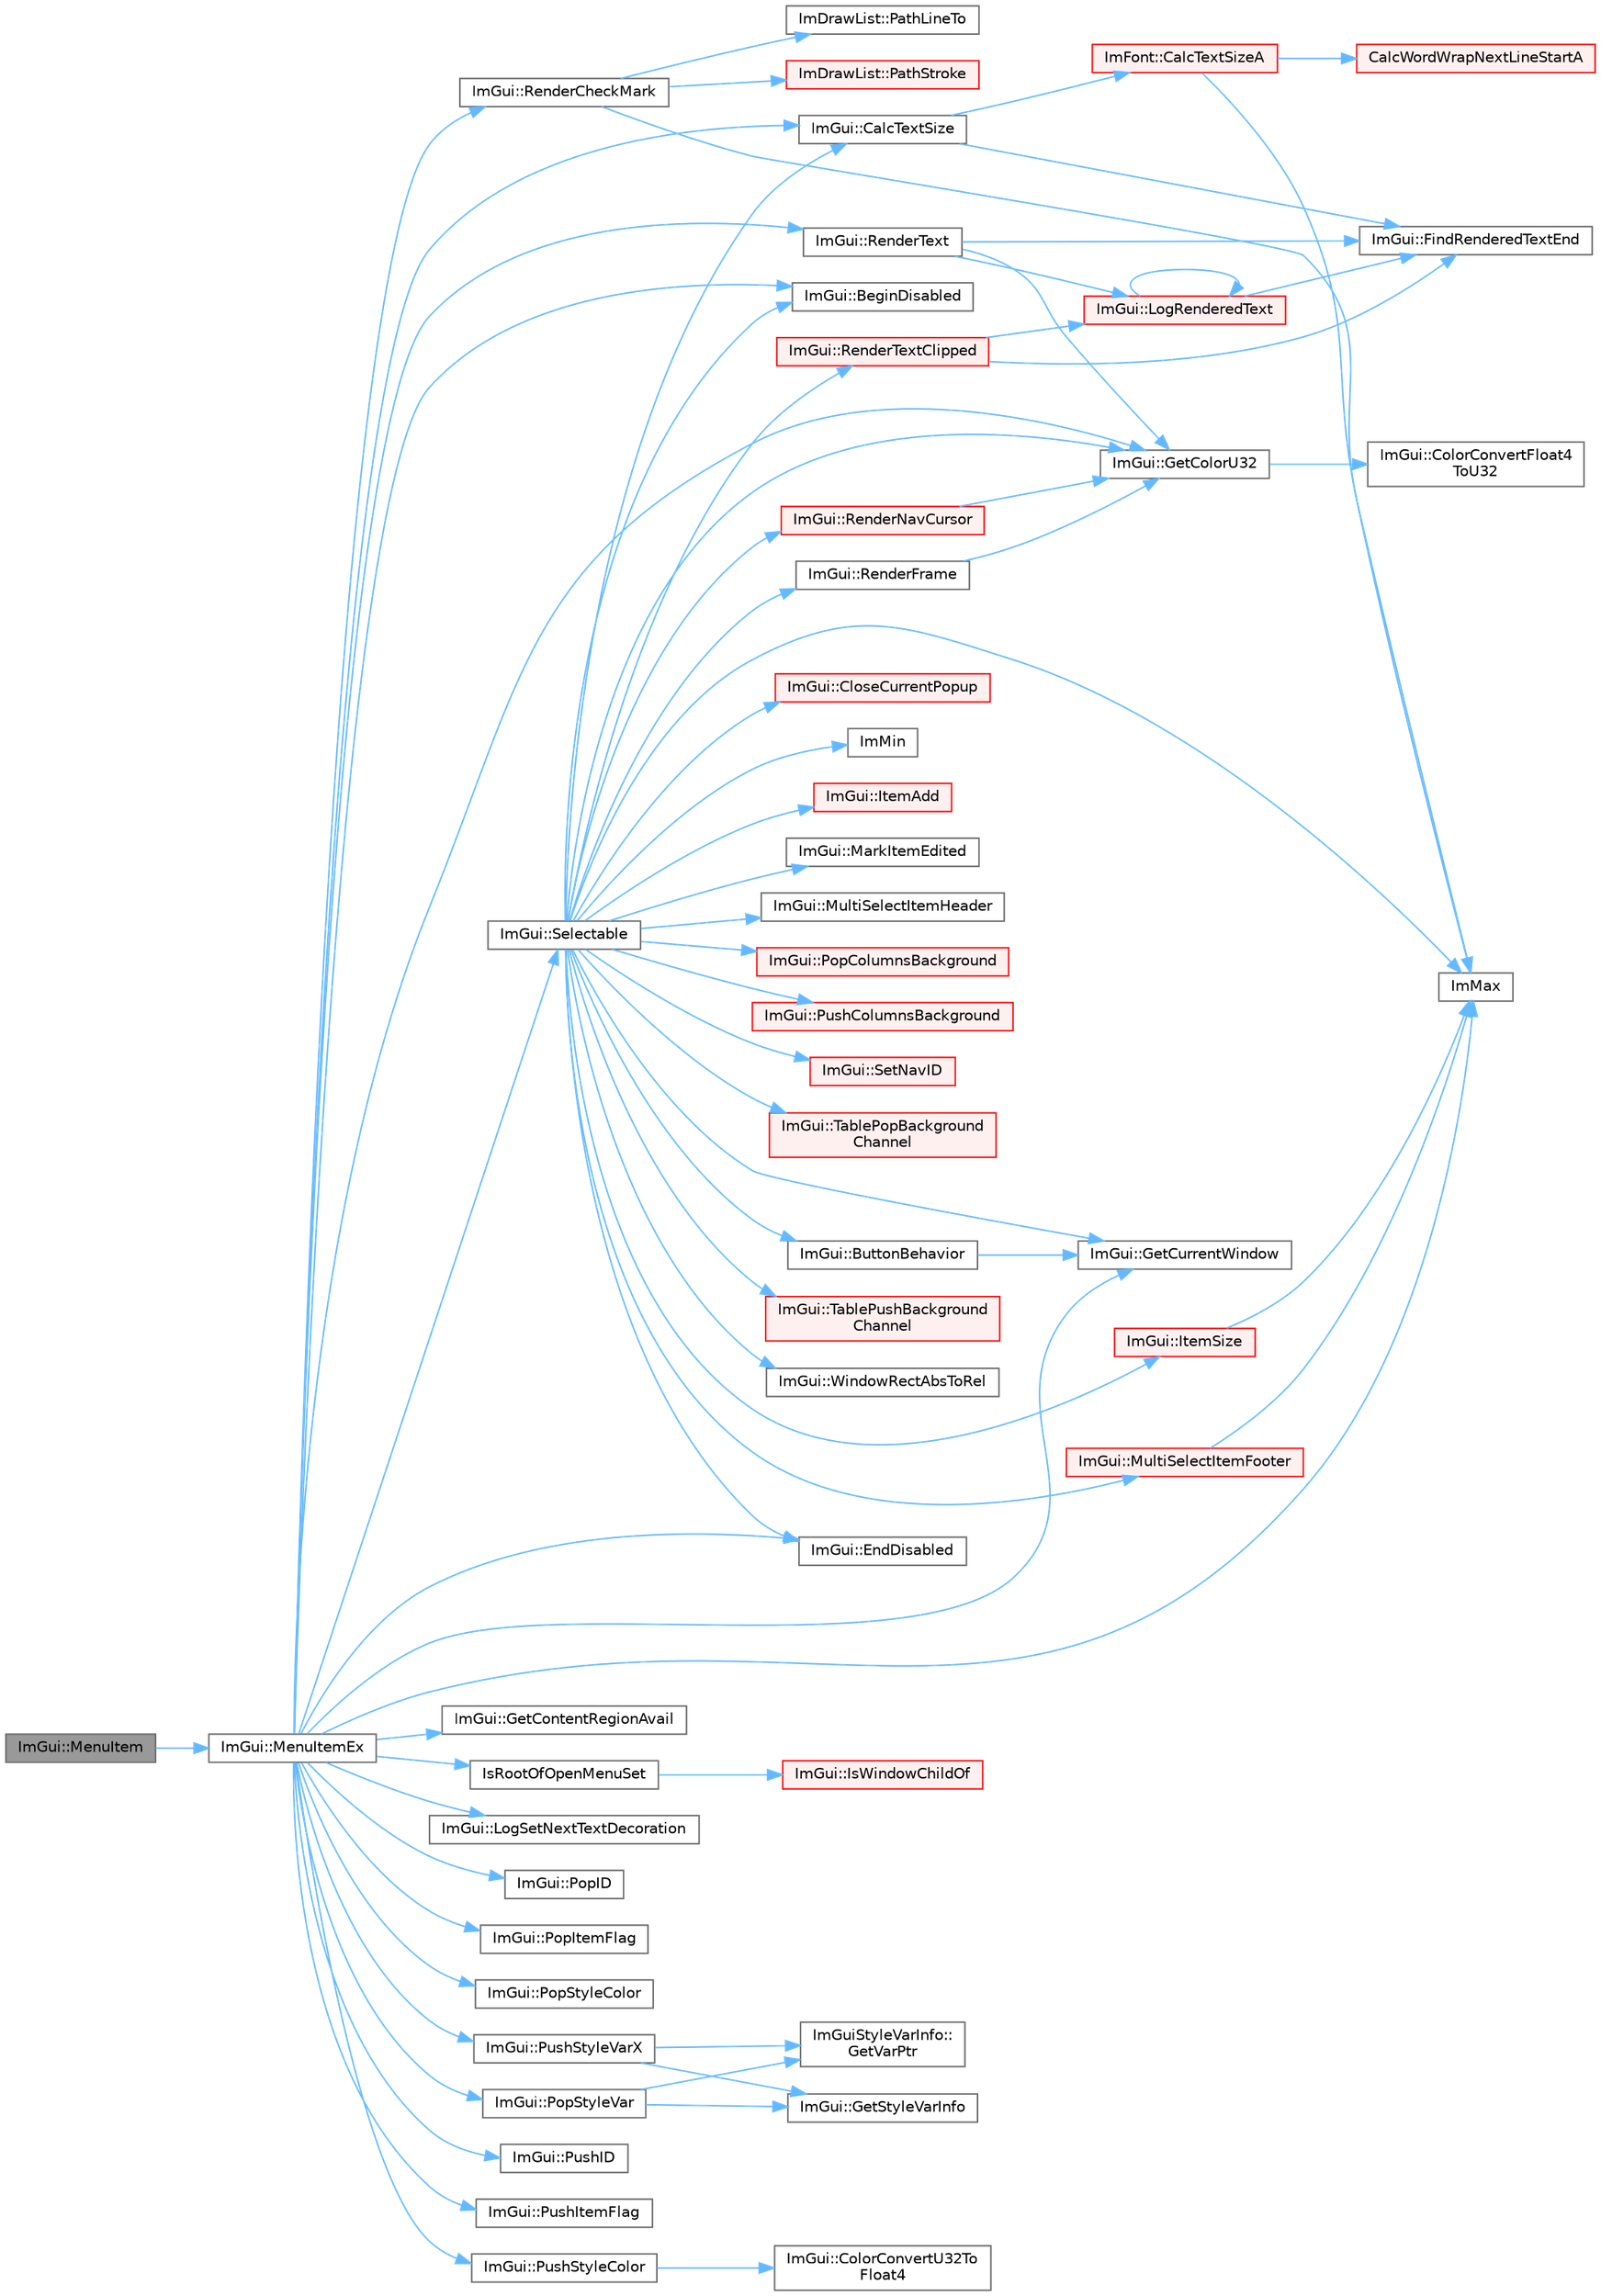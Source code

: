 digraph "ImGui::MenuItem"
{
 // LATEX_PDF_SIZE
  bgcolor="transparent";
  edge [fontname=Helvetica,fontsize=10,labelfontname=Helvetica,labelfontsize=10];
  node [fontname=Helvetica,fontsize=10,shape=box,height=0.2,width=0.4];
  rankdir="LR";
  Node1 [id="Node000001",label="ImGui::MenuItem",height=0.2,width=0.4,color="gray40", fillcolor="grey60", style="filled", fontcolor="black",tooltip=" "];
  Node1 -> Node2 [id="edge71_Node000001_Node000002",color="steelblue1",style="solid",tooltip=" "];
  Node2 [id="Node000002",label="ImGui::MenuItemEx",height=0.2,width=0.4,color="grey40", fillcolor="white", style="filled",URL="$namespace_im_gui.html#ab5e6e4c78805615fb4d26d4918031f9c",tooltip=" "];
  Node2 -> Node3 [id="edge72_Node000002_Node000003",color="steelblue1",style="solid",tooltip=" "];
  Node3 [id="Node000003",label="ImGui::BeginDisabled",height=0.2,width=0.4,color="grey40", fillcolor="white", style="filled",URL="$namespace_im_gui.html#ae90e9a26f01d0d45f6bf7ca720d170d1",tooltip=" "];
  Node2 -> Node4 [id="edge73_Node000002_Node000004",color="steelblue1",style="solid",tooltip=" "];
  Node4 [id="Node000004",label="ImGui::CalcTextSize",height=0.2,width=0.4,color="grey40", fillcolor="white", style="filled",URL="$namespace_im_gui.html#a848b9db6cc4a186751c0ecebcaadc33b",tooltip=" "];
  Node4 -> Node5 [id="edge74_Node000004_Node000005",color="steelblue1",style="solid",tooltip=" "];
  Node5 [id="Node000005",label="ImFont::CalcTextSizeA",height=0.2,width=0.4,color="red", fillcolor="#FFF0F0", style="filled",URL="$struct_im_font.html#a418146c00c3dee351a411b952cce5175",tooltip=" "];
  Node5 -> Node6 [id="edge75_Node000005_Node000006",color="steelblue1",style="solid",tooltip=" "];
  Node6 [id="Node000006",label="CalcWordWrapNextLineStartA",height=0.2,width=0.4,color="red", fillcolor="#FFF0F0", style="filled",URL="$imgui__draw_8cpp.html#a9feb6cd3fa078effc2e7953a37426eb9",tooltip=" "];
  Node5 -> Node12 [id="edge76_Node000005_Node000012",color="steelblue1",style="solid",tooltip=" "];
  Node12 [id="Node000012",label="ImMax",height=0.2,width=0.4,color="grey40", fillcolor="white", style="filled",URL="$imgui__internal_8h.html#a7667efd95147d0422f140917c71a9226",tooltip=" "];
  Node4 -> Node13 [id="edge77_Node000004_Node000013",color="steelblue1",style="solid",tooltip=" "];
  Node13 [id="Node000013",label="ImGui::FindRenderedTextEnd",height=0.2,width=0.4,color="grey40", fillcolor="white", style="filled",URL="$namespace_im_gui.html#a7671e1dbc803a31b06081b52a771d83f",tooltip=" "];
  Node2 -> Node14 [id="edge78_Node000002_Node000014",color="steelblue1",style="solid",tooltip=" "];
  Node14 [id="Node000014",label="ImGui::EndDisabled",height=0.2,width=0.4,color="grey40", fillcolor="white", style="filled",URL="$namespace_im_gui.html#a9e6088c6c690ddff1302b6e42b380733",tooltip=" "];
  Node2 -> Node15 [id="edge79_Node000002_Node000015",color="steelblue1",style="solid",tooltip=" "];
  Node15 [id="Node000015",label="ImGui::GetColorU32",height=0.2,width=0.4,color="grey40", fillcolor="white", style="filled",URL="$namespace_im_gui.html#a0de2d9bd347d9866511eb8d014e62556",tooltip=" "];
  Node15 -> Node16 [id="edge80_Node000015_Node000016",color="steelblue1",style="solid",tooltip=" "];
  Node16 [id="Node000016",label="ImGui::ColorConvertFloat4\lToU32",height=0.2,width=0.4,color="grey40", fillcolor="white", style="filled",URL="$namespace_im_gui.html#abe2691de0b1a71c774ab24cc91564a94",tooltip=" "];
  Node2 -> Node17 [id="edge81_Node000002_Node000017",color="steelblue1",style="solid",tooltip=" "];
  Node17 [id="Node000017",label="ImGui::GetContentRegionAvail",height=0.2,width=0.4,color="grey40", fillcolor="white", style="filled",URL="$namespace_im_gui.html#a410c8e19b2fea8b52746ca11b3930301",tooltip=" "];
  Node2 -> Node18 [id="edge82_Node000002_Node000018",color="steelblue1",style="solid",tooltip=" "];
  Node18 [id="Node000018",label="ImGui::GetCurrentWindow",height=0.2,width=0.4,color="grey40", fillcolor="white", style="filled",URL="$namespace_im_gui.html#ac452417b5004ca16a814a72cff153526",tooltip=" "];
  Node2 -> Node12 [id="edge83_Node000002_Node000012",color="steelblue1",style="solid",tooltip=" "];
  Node2 -> Node19 [id="edge84_Node000002_Node000019",color="steelblue1",style="solid",tooltip=" "];
  Node19 [id="Node000019",label="IsRootOfOpenMenuSet",height=0.2,width=0.4,color="grey40", fillcolor="white", style="filled",URL="$imgui__widgets_8cpp.html#a323d394bcc27c05c96d74812a43aee1d",tooltip=" "];
  Node19 -> Node20 [id="edge85_Node000019_Node000020",color="steelblue1",style="solid",tooltip=" "];
  Node20 [id="Node000020",label="ImGui::IsWindowChildOf",height=0.2,width=0.4,color="red", fillcolor="#FFF0F0", style="filled",URL="$namespace_im_gui.html#a9ac223b9e17540da02c233d29914689d",tooltip=" "];
  Node2 -> Node22 [id="edge86_Node000002_Node000022",color="steelblue1",style="solid",tooltip=" "];
  Node22 [id="Node000022",label="ImGui::LogSetNextTextDecoration",height=0.2,width=0.4,color="grey40", fillcolor="white", style="filled",URL="$namespace_im_gui.html#a66bc1e61bff5f2170bcd2d7d071eaa22",tooltip=" "];
  Node2 -> Node23 [id="edge87_Node000002_Node000023",color="steelblue1",style="solid",tooltip=" "];
  Node23 [id="Node000023",label="ImGui::PopID",height=0.2,width=0.4,color="grey40", fillcolor="white", style="filled",URL="$namespace_im_gui.html#aba0b2d8f890a5d435ae43d0c4a2d4dd1",tooltip=" "];
  Node2 -> Node24 [id="edge88_Node000002_Node000024",color="steelblue1",style="solid",tooltip=" "];
  Node24 [id="Node000024",label="ImGui::PopItemFlag",height=0.2,width=0.4,color="grey40", fillcolor="white", style="filled",URL="$namespace_im_gui.html#aa93281155e1dd23715dbd384e91edc6b",tooltip=" "];
  Node2 -> Node25 [id="edge89_Node000002_Node000025",color="steelblue1",style="solid",tooltip=" "];
  Node25 [id="Node000025",label="ImGui::PopStyleColor",height=0.2,width=0.4,color="grey40", fillcolor="white", style="filled",URL="$namespace_im_gui.html#a9795f730b4043a98b6254738d86efcdc",tooltip=" "];
  Node2 -> Node26 [id="edge90_Node000002_Node000026",color="steelblue1",style="solid",tooltip=" "];
  Node26 [id="Node000026",label="ImGui::PopStyleVar",height=0.2,width=0.4,color="grey40", fillcolor="white", style="filled",URL="$namespace_im_gui.html#a14116e57d81e326adef2a702e65781d4",tooltip=" "];
  Node26 -> Node27 [id="edge91_Node000026_Node000027",color="steelblue1",style="solid",tooltip=" "];
  Node27 [id="Node000027",label="ImGui::GetStyleVarInfo",height=0.2,width=0.4,color="grey40", fillcolor="white", style="filled",URL="$namespace_im_gui.html#a3870829d4a3b6ea8ad8f6f82c944495f",tooltip=" "];
  Node26 -> Node28 [id="edge92_Node000026_Node000028",color="steelblue1",style="solid",tooltip=" "];
  Node28 [id="Node000028",label="ImGuiStyleVarInfo::\lGetVarPtr",height=0.2,width=0.4,color="grey40", fillcolor="white", style="filled",URL="$struct_im_gui_style_var_info.html#a6621aa66480ec67de95b6a74625d834a",tooltip=" "];
  Node2 -> Node29 [id="edge93_Node000002_Node000029",color="steelblue1",style="solid",tooltip=" "];
  Node29 [id="Node000029",label="ImGui::PushID",height=0.2,width=0.4,color="grey40", fillcolor="white", style="filled",URL="$namespace_im_gui.html#a27a8533605dc5b8cabf161bf7715bbde",tooltip=" "];
  Node2 -> Node30 [id="edge94_Node000002_Node000030",color="steelblue1",style="solid",tooltip=" "];
  Node30 [id="Node000030",label="ImGui::PushItemFlag",height=0.2,width=0.4,color="grey40", fillcolor="white", style="filled",URL="$namespace_im_gui.html#ac7301f6378333f6d17f47823eed9e00a",tooltip=" "];
  Node2 -> Node31 [id="edge95_Node000002_Node000031",color="steelblue1",style="solid",tooltip=" "];
  Node31 [id="Node000031",label="ImGui::PushStyleColor",height=0.2,width=0.4,color="grey40", fillcolor="white", style="filled",URL="$namespace_im_gui.html#a77ee84afb636e05eb4b2d6eeddcc2aa8",tooltip=" "];
  Node31 -> Node32 [id="edge96_Node000031_Node000032",color="steelblue1",style="solid",tooltip=" "];
  Node32 [id="Node000032",label="ImGui::ColorConvertU32To\lFloat4",height=0.2,width=0.4,color="grey40", fillcolor="white", style="filled",URL="$namespace_im_gui.html#a74df648cad381b5ad979c3609b7f4b2a",tooltip=" "];
  Node2 -> Node33 [id="edge97_Node000002_Node000033",color="steelblue1",style="solid",tooltip=" "];
  Node33 [id="Node000033",label="ImGui::PushStyleVarX",height=0.2,width=0.4,color="grey40", fillcolor="white", style="filled",URL="$namespace_im_gui.html#acf4ee3d6294b5e93fc1c79353d2a2748",tooltip=" "];
  Node33 -> Node27 [id="edge98_Node000033_Node000027",color="steelblue1",style="solid",tooltip=" "];
  Node33 -> Node28 [id="edge99_Node000033_Node000028",color="steelblue1",style="solid",tooltip=" "];
  Node2 -> Node34 [id="edge100_Node000002_Node000034",color="steelblue1",style="solid",tooltip=" "];
  Node34 [id="Node000034",label="ImGui::RenderCheckMark",height=0.2,width=0.4,color="grey40", fillcolor="white", style="filled",URL="$namespace_im_gui.html#a32d6e6c359b59df1e4f9517d65e443b8",tooltip=" "];
  Node34 -> Node12 [id="edge101_Node000034_Node000012",color="steelblue1",style="solid",tooltip=" "];
  Node34 -> Node35 [id="edge102_Node000034_Node000035",color="steelblue1",style="solid",tooltip=" "];
  Node35 [id="Node000035",label="ImDrawList::PathLineTo",height=0.2,width=0.4,color="grey40", fillcolor="white", style="filled",URL="$struct_im_draw_list.html#a828d944325ed58d8b57abd3647bffaaf",tooltip=" "];
  Node34 -> Node36 [id="edge103_Node000034_Node000036",color="steelblue1",style="solid",tooltip=" "];
  Node36 [id="Node000036",label="ImDrawList::PathStroke",height=0.2,width=0.4,color="red", fillcolor="#FFF0F0", style="filled",URL="$struct_im_draw_list.html#a60bf9040ef3d09b39c4ba8f5a2a68ae9",tooltip=" "];
  Node2 -> Node41 [id="edge104_Node000002_Node000041",color="steelblue1",style="solid",tooltip=" "];
  Node41 [id="Node000041",label="ImGui::RenderText",height=0.2,width=0.4,color="grey40", fillcolor="white", style="filled",URL="$namespace_im_gui.html#a9971ce57f2a288ac3a12df886c5550d1",tooltip=" "];
  Node41 -> Node13 [id="edge105_Node000041_Node000013",color="steelblue1",style="solid",tooltip=" "];
  Node41 -> Node15 [id="edge106_Node000041_Node000015",color="steelblue1",style="solid",tooltip=" "];
  Node41 -> Node42 [id="edge107_Node000041_Node000042",color="steelblue1",style="solid",tooltip=" "];
  Node42 [id="Node000042",label="ImGui::LogRenderedText",height=0.2,width=0.4,color="red", fillcolor="#FFF0F0", style="filled",URL="$namespace_im_gui.html#a7a0d62e33f2236ec2f789e24ca0fb56f",tooltip=" "];
  Node42 -> Node13 [id="edge108_Node000042_Node000013",color="steelblue1",style="solid",tooltip=" "];
  Node42 -> Node42 [id="edge109_Node000042_Node000042",color="steelblue1",style="solid",tooltip=" "];
  Node2 -> Node47 [id="edge110_Node000002_Node000047",color="steelblue1",style="solid",tooltip=" "];
  Node47 [id="Node000047",label="ImGui::Selectable",height=0.2,width=0.4,color="grey40", fillcolor="white", style="filled",URL="$namespace_im_gui.html#af98575238bda183a523df19fb447af60",tooltip=" "];
  Node47 -> Node3 [id="edge111_Node000047_Node000003",color="steelblue1",style="solid",tooltip=" "];
  Node47 -> Node48 [id="edge112_Node000047_Node000048",color="steelblue1",style="solid",tooltip=" "];
  Node48 [id="Node000048",label="ImGui::ButtonBehavior",height=0.2,width=0.4,color="grey40", fillcolor="white", style="filled",URL="$namespace_im_gui.html#a65a4f18b1bc8ce0f351687922089f374",tooltip=" "];
  Node48 -> Node18 [id="edge113_Node000048_Node000018",color="steelblue1",style="solid",tooltip=" "];
  Node47 -> Node4 [id="edge114_Node000047_Node000004",color="steelblue1",style="solid",tooltip=" "];
  Node47 -> Node49 [id="edge115_Node000047_Node000049",color="steelblue1",style="solid",tooltip=" "];
  Node49 [id="Node000049",label="ImGui::CloseCurrentPopup",height=0.2,width=0.4,color="red", fillcolor="#FFF0F0", style="filled",URL="$namespace_im_gui.html#aeaec6479834db7918260fc082107f90b",tooltip=" "];
  Node47 -> Node14 [id="edge116_Node000047_Node000014",color="steelblue1",style="solid",tooltip=" "];
  Node47 -> Node15 [id="edge117_Node000047_Node000015",color="steelblue1",style="solid",tooltip=" "];
  Node47 -> Node18 [id="edge118_Node000047_Node000018",color="steelblue1",style="solid",tooltip=" "];
  Node47 -> Node12 [id="edge119_Node000047_Node000012",color="steelblue1",style="solid",tooltip=" "];
  Node47 -> Node11 [id="edge120_Node000047_Node000011",color="steelblue1",style="solid",tooltip=" "];
  Node11 [id="Node000011",label="ImMin",height=0.2,width=0.4,color="grey40", fillcolor="white", style="filled",URL="$imgui__internal_8h.html#a7f9d7828066a9d61b5630adcdf4655d3",tooltip=" "];
  Node47 -> Node70 [id="edge121_Node000047_Node000070",color="steelblue1",style="solid",tooltip=" "];
  Node70 [id="Node000070",label="ImGui::ItemAdd",height=0.2,width=0.4,color="red", fillcolor="#FFF0F0", style="filled",URL="$namespace_im_gui.html#a0c2ccafc8d403c02a6590ac21157b9ac",tooltip=" "];
  Node47 -> Node116 [id="edge122_Node000047_Node000116",color="steelblue1",style="solid",tooltip=" "];
  Node116 [id="Node000116",label="ImGui::ItemSize",height=0.2,width=0.4,color="red", fillcolor="#FFF0F0", style="filled",URL="$namespace_im_gui.html#a4b5818a652d943ea54e0cec9fb3943d7",tooltip=" "];
  Node116 -> Node12 [id="edge123_Node000116_Node000012",color="steelblue1",style="solid",tooltip=" "];
  Node47 -> Node118 [id="edge124_Node000047_Node000118",color="steelblue1",style="solid",tooltip=" "];
  Node118 [id="Node000118",label="ImGui::MarkItemEdited",height=0.2,width=0.4,color="grey40", fillcolor="white", style="filled",URL="$namespace_im_gui.html#a83036681a36fbee2d35b5b57a1ef72e6",tooltip=" "];
  Node47 -> Node119 [id="edge125_Node000047_Node000119",color="steelblue1",style="solid",tooltip=" "];
  Node119 [id="Node000119",label="ImGui::MultiSelectItemFooter",height=0.2,width=0.4,color="red", fillcolor="#FFF0F0", style="filled",URL="$namespace_im_gui.html#a69762bfb0eaf3daa730895737bce05e5",tooltip=" "];
  Node119 -> Node12 [id="edge126_Node000119_Node000012",color="steelblue1",style="solid",tooltip=" "];
  Node47 -> Node137 [id="edge127_Node000047_Node000137",color="steelblue1",style="solid",tooltip=" "];
  Node137 [id="Node000137",label="ImGui::MultiSelectItemHeader",height=0.2,width=0.4,color="grey40", fillcolor="white", style="filled",URL="$namespace_im_gui.html#a42a98da805c3612b26b829e0567fdc0f",tooltip=" "];
  Node47 -> Node138 [id="edge128_Node000047_Node000138",color="steelblue1",style="solid",tooltip=" "];
  Node138 [id="Node000138",label="ImGui::PopColumnsBackground",height=0.2,width=0.4,color="red", fillcolor="#FFF0F0", style="filled",URL="$namespace_im_gui.html#a27c737fa1fc79164fc7d840e858b1845",tooltip=" "];
  Node47 -> Node143 [id="edge129_Node000047_Node000143",color="steelblue1",style="solid",tooltip=" "];
  Node143 [id="Node000143",label="ImGui::PushColumnsBackground",height=0.2,width=0.4,color="red", fillcolor="#FFF0F0", style="filled",URL="$namespace_im_gui.html#a39f557bf00d94069a41b0d40bd72c522",tooltip=" "];
  Node47 -> Node144 [id="edge130_Node000047_Node000144",color="steelblue1",style="solid",tooltip=" "];
  Node144 [id="Node000144",label="ImGui::RenderFrame",height=0.2,width=0.4,color="grey40", fillcolor="white", style="filled",URL="$namespace_im_gui.html#a6eb97ff501764c37df4ffd99ebadeba7",tooltip=" "];
  Node144 -> Node15 [id="edge131_Node000144_Node000015",color="steelblue1",style="solid",tooltip=" "];
  Node47 -> Node145 [id="edge132_Node000047_Node000145",color="steelblue1",style="solid",tooltip=" "];
  Node145 [id="Node000145",label="ImGui::RenderNavCursor",height=0.2,width=0.4,color="red", fillcolor="#FFF0F0", style="filled",URL="$namespace_im_gui.html#a2722dcfe26c7f6e8cd522102ef5b7df2",tooltip=" "];
  Node145 -> Node15 [id="edge133_Node000145_Node000015",color="steelblue1",style="solid",tooltip=" "];
  Node47 -> Node147 [id="edge134_Node000047_Node000147",color="steelblue1",style="solid",tooltip=" "];
  Node147 [id="Node000147",label="ImGui::RenderTextClipped",height=0.2,width=0.4,color="red", fillcolor="#FFF0F0", style="filled",URL="$namespace_im_gui.html#ab362eafae794c7364a6b96ea06f38eb9",tooltip=" "];
  Node147 -> Node13 [id="edge135_Node000147_Node000013",color="steelblue1",style="solid",tooltip=" "];
  Node147 -> Node42 [id="edge136_Node000147_Node000042",color="steelblue1",style="solid",tooltip=" "];
  Node47 -> Node149 [id="edge137_Node000047_Node000149",color="steelblue1",style="solid",tooltip=" "];
  Node149 [id="Node000149",label="ImGui::SetNavID",height=0.2,width=0.4,color="red", fillcolor="#FFF0F0", style="filled",URL="$namespace_im_gui.html#a101d94ec7f8e0a219bbaee58558316eb",tooltip=" "];
  Node47 -> Node150 [id="edge138_Node000047_Node000150",color="steelblue1",style="solid",tooltip=" "];
  Node150 [id="Node000150",label="ImGui::TablePopBackground\lChannel",height=0.2,width=0.4,color="red", fillcolor="#FFF0F0", style="filled",URL="$namespace_im_gui.html#a4fe11c430ad1b6597d4ffbde7cdf257e",tooltip=" "];
  Node47 -> Node151 [id="edge139_Node000047_Node000151",color="steelblue1",style="solid",tooltip=" "];
  Node151 [id="Node000151",label="ImGui::TablePushBackground\lChannel",height=0.2,width=0.4,color="red", fillcolor="#FFF0F0", style="filled",URL="$namespace_im_gui.html#a6b6e0c511477248e9dd485c359f52eeb",tooltip=" "];
  Node47 -> Node98 [id="edge140_Node000047_Node000098",color="steelblue1",style="solid",tooltip=" "];
  Node98 [id="Node000098",label="ImGui::WindowRectAbsToRel",height=0.2,width=0.4,color="grey40", fillcolor="white", style="filled",URL="$namespace_im_gui.html#a06d8e9fae450c785dc8f61f6e03462a7",tooltip=" "];
}
